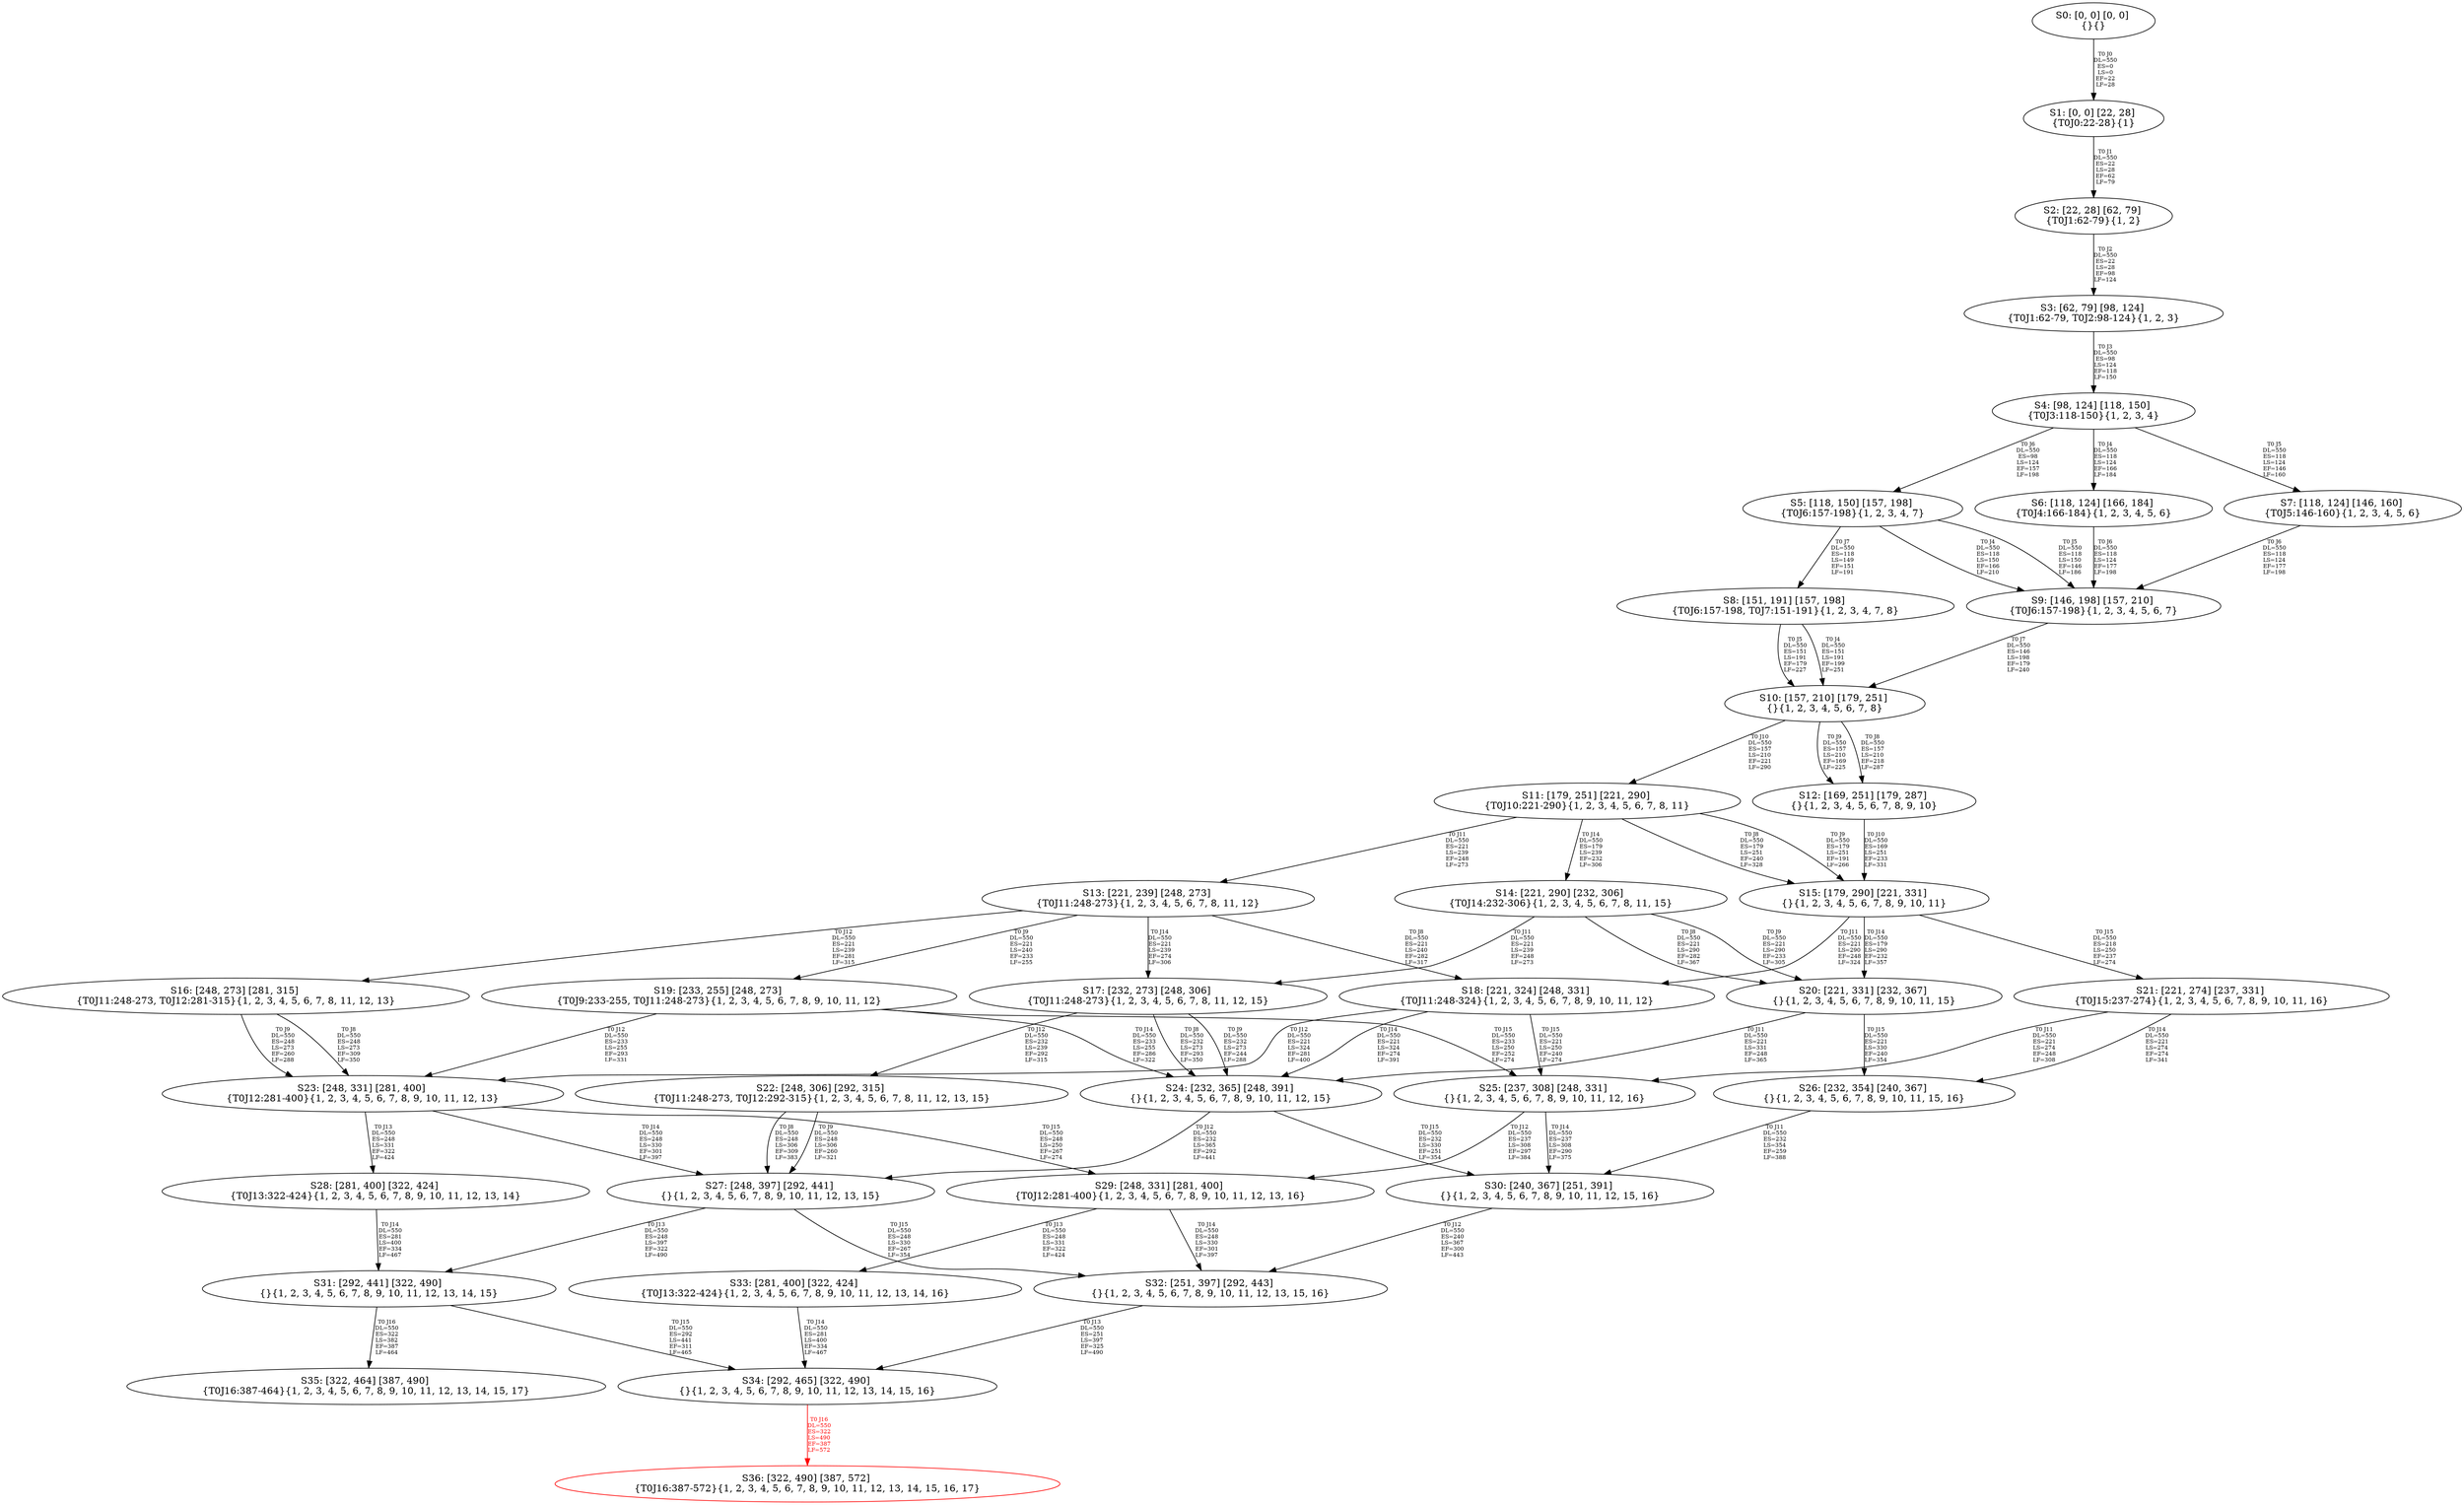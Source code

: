 digraph {
	S0[label="S0: [0, 0] [0, 0] \n{}{}"];
	S1[label="S1: [0, 0] [22, 28] \n{T0J0:22-28}{1}"];
	S2[label="S2: [22, 28] [62, 79] \n{T0J1:62-79}{1, 2}"];
	S3[label="S3: [62, 79] [98, 124] \n{T0J1:62-79, T0J2:98-124}{1, 2, 3}"];
	S4[label="S4: [98, 124] [118, 150] \n{T0J3:118-150}{1, 2, 3, 4}"];
	S5[label="S5: [118, 150] [157, 198] \n{T0J6:157-198}{1, 2, 3, 4, 7}"];
	S6[label="S6: [118, 124] [166, 184] \n{T0J4:166-184}{1, 2, 3, 4, 5, 6}"];
	S7[label="S7: [118, 124] [146, 160] \n{T0J5:146-160}{1, 2, 3, 4, 5, 6}"];
	S8[label="S8: [151, 191] [157, 198] \n{T0J6:157-198, T0J7:151-191}{1, 2, 3, 4, 7, 8}"];
	S9[label="S9: [146, 198] [157, 210] \n{T0J6:157-198}{1, 2, 3, 4, 5, 6, 7}"];
	S10[label="S10: [157, 210] [179, 251] \n{}{1, 2, 3, 4, 5, 6, 7, 8}"];
	S11[label="S11: [179, 251] [221, 290] \n{T0J10:221-290}{1, 2, 3, 4, 5, 6, 7, 8, 11}"];
	S12[label="S12: [169, 251] [179, 287] \n{}{1, 2, 3, 4, 5, 6, 7, 8, 9, 10}"];
	S13[label="S13: [221, 239] [248, 273] \n{T0J11:248-273}{1, 2, 3, 4, 5, 6, 7, 8, 11, 12}"];
	S14[label="S14: [221, 290] [232, 306] \n{T0J14:232-306}{1, 2, 3, 4, 5, 6, 7, 8, 11, 15}"];
	S15[label="S15: [179, 290] [221, 331] \n{}{1, 2, 3, 4, 5, 6, 7, 8, 9, 10, 11}"];
	S16[label="S16: [248, 273] [281, 315] \n{T0J11:248-273, T0J12:281-315}{1, 2, 3, 4, 5, 6, 7, 8, 11, 12, 13}"];
	S17[label="S17: [232, 273] [248, 306] \n{T0J11:248-273}{1, 2, 3, 4, 5, 6, 7, 8, 11, 12, 15}"];
	S18[label="S18: [221, 324] [248, 331] \n{T0J11:248-324}{1, 2, 3, 4, 5, 6, 7, 8, 9, 10, 11, 12}"];
	S19[label="S19: [233, 255] [248, 273] \n{T0J9:233-255, T0J11:248-273}{1, 2, 3, 4, 5, 6, 7, 8, 9, 10, 11, 12}"];
	S20[label="S20: [221, 331] [232, 367] \n{}{1, 2, 3, 4, 5, 6, 7, 8, 9, 10, 11, 15}"];
	S21[label="S21: [221, 274] [237, 331] \n{T0J15:237-274}{1, 2, 3, 4, 5, 6, 7, 8, 9, 10, 11, 16}"];
	S22[label="S22: [248, 306] [292, 315] \n{T0J11:248-273, T0J12:292-315}{1, 2, 3, 4, 5, 6, 7, 8, 11, 12, 13, 15}"];
	S23[label="S23: [248, 331] [281, 400] \n{T0J12:281-400}{1, 2, 3, 4, 5, 6, 7, 8, 9, 10, 11, 12, 13}"];
	S24[label="S24: [232, 365] [248, 391] \n{}{1, 2, 3, 4, 5, 6, 7, 8, 9, 10, 11, 12, 15}"];
	S25[label="S25: [237, 308] [248, 331] \n{}{1, 2, 3, 4, 5, 6, 7, 8, 9, 10, 11, 12, 16}"];
	S26[label="S26: [232, 354] [240, 367] \n{}{1, 2, 3, 4, 5, 6, 7, 8, 9, 10, 11, 15, 16}"];
	S27[label="S27: [248, 397] [292, 441] \n{}{1, 2, 3, 4, 5, 6, 7, 8, 9, 10, 11, 12, 13, 15}"];
	S28[label="S28: [281, 400] [322, 424] \n{T0J13:322-424}{1, 2, 3, 4, 5, 6, 7, 8, 9, 10, 11, 12, 13, 14}"];
	S29[label="S29: [248, 331] [281, 400] \n{T0J12:281-400}{1, 2, 3, 4, 5, 6, 7, 8, 9, 10, 11, 12, 13, 16}"];
	S30[label="S30: [240, 367] [251, 391] \n{}{1, 2, 3, 4, 5, 6, 7, 8, 9, 10, 11, 12, 15, 16}"];
	S31[label="S31: [292, 441] [322, 490] \n{}{1, 2, 3, 4, 5, 6, 7, 8, 9, 10, 11, 12, 13, 14, 15}"];
	S32[label="S32: [251, 397] [292, 443] \n{}{1, 2, 3, 4, 5, 6, 7, 8, 9, 10, 11, 12, 13, 15, 16}"];
	S33[label="S33: [281, 400] [322, 424] \n{T0J13:322-424}{1, 2, 3, 4, 5, 6, 7, 8, 9, 10, 11, 12, 13, 14, 16}"];
	S34[label="S34: [292, 465] [322, 490] \n{}{1, 2, 3, 4, 5, 6, 7, 8, 9, 10, 11, 12, 13, 14, 15, 16}"];
	S35[label="S35: [322, 464] [387, 490] \n{T0J16:387-464}{1, 2, 3, 4, 5, 6, 7, 8, 9, 10, 11, 12, 13, 14, 15, 17}"];
	S36[label="S36: [322, 490] [387, 572] \n{T0J16:387-572}{1, 2, 3, 4, 5, 6, 7, 8, 9, 10, 11, 12, 13, 14, 15, 16, 17}"];
	S0 -> S1[label="T0 J0\nDL=550\nES=0\nLS=0\nEF=22\nLF=28",fontsize=8];
	S1 -> S2[label="T0 J1\nDL=550\nES=22\nLS=28\nEF=62\nLF=79",fontsize=8];
	S2 -> S3[label="T0 J2\nDL=550\nES=22\nLS=28\nEF=98\nLF=124",fontsize=8];
	S3 -> S4[label="T0 J3\nDL=550\nES=98\nLS=124\nEF=118\nLF=150",fontsize=8];
	S4 -> S6[label="T0 J4\nDL=550\nES=118\nLS=124\nEF=166\nLF=184",fontsize=8];
	S4 -> S7[label="T0 J5\nDL=550\nES=118\nLS=124\nEF=146\nLF=160",fontsize=8];
	S4 -> S5[label="T0 J6\nDL=550\nES=98\nLS=124\nEF=157\nLF=198",fontsize=8];
	S5 -> S9[label="T0 J4\nDL=550\nES=118\nLS=150\nEF=166\nLF=210",fontsize=8];
	S5 -> S9[label="T0 J5\nDL=550\nES=118\nLS=150\nEF=146\nLF=186",fontsize=8];
	S5 -> S8[label="T0 J7\nDL=550\nES=118\nLS=149\nEF=151\nLF=191",fontsize=8];
	S6 -> S9[label="T0 J6\nDL=550\nES=118\nLS=124\nEF=177\nLF=198",fontsize=8];
	S7 -> S9[label="T0 J6\nDL=550\nES=118\nLS=124\nEF=177\nLF=198",fontsize=8];
	S8 -> S10[label="T0 J4\nDL=550\nES=151\nLS=191\nEF=199\nLF=251",fontsize=8];
	S8 -> S10[label="T0 J5\nDL=550\nES=151\nLS=191\nEF=179\nLF=227",fontsize=8];
	S9 -> S10[label="T0 J7\nDL=550\nES=146\nLS=198\nEF=179\nLF=240",fontsize=8];
	S10 -> S12[label="T0 J8\nDL=550\nES=157\nLS=210\nEF=218\nLF=287",fontsize=8];
	S10 -> S12[label="T0 J9\nDL=550\nES=157\nLS=210\nEF=169\nLF=225",fontsize=8];
	S10 -> S11[label="T0 J10\nDL=550\nES=157\nLS=210\nEF=221\nLF=290",fontsize=8];
	S11 -> S15[label="T0 J8\nDL=550\nES=179\nLS=251\nEF=240\nLF=328",fontsize=8];
	S11 -> S15[label="T0 J9\nDL=550\nES=179\nLS=251\nEF=191\nLF=266",fontsize=8];
	S11 -> S13[label="T0 J11\nDL=550\nES=221\nLS=239\nEF=248\nLF=273",fontsize=8];
	S11 -> S14[label="T0 J14\nDL=550\nES=179\nLS=239\nEF=232\nLF=306",fontsize=8];
	S12 -> S15[label="T0 J10\nDL=550\nES=169\nLS=251\nEF=233\nLF=331",fontsize=8];
	S13 -> S18[label="T0 J8\nDL=550\nES=221\nLS=240\nEF=282\nLF=317",fontsize=8];
	S13 -> S19[label="T0 J9\nDL=550\nES=221\nLS=240\nEF=233\nLF=255",fontsize=8];
	S13 -> S16[label="T0 J12\nDL=550\nES=221\nLS=239\nEF=281\nLF=315",fontsize=8];
	S13 -> S17[label="T0 J14\nDL=550\nES=221\nLS=239\nEF=274\nLF=306",fontsize=8];
	S14 -> S20[label="T0 J8\nDL=550\nES=221\nLS=290\nEF=282\nLF=367",fontsize=8];
	S14 -> S20[label="T0 J9\nDL=550\nES=221\nLS=290\nEF=233\nLF=305",fontsize=8];
	S14 -> S17[label="T0 J11\nDL=550\nES=221\nLS=239\nEF=248\nLF=273",fontsize=8];
	S15 -> S18[label="T0 J11\nDL=550\nES=221\nLS=290\nEF=248\nLF=324",fontsize=8];
	S15 -> S20[label="T0 J14\nDL=550\nES=179\nLS=290\nEF=232\nLF=357",fontsize=8];
	S15 -> S21[label="T0 J15\nDL=550\nES=218\nLS=250\nEF=237\nLF=274",fontsize=8];
	S16 -> S23[label="T0 J8\nDL=550\nES=248\nLS=273\nEF=309\nLF=350",fontsize=8];
	S16 -> S23[label="T0 J9\nDL=550\nES=248\nLS=273\nEF=260\nLF=288",fontsize=8];
	S17 -> S24[label="T0 J8\nDL=550\nES=232\nLS=273\nEF=293\nLF=350",fontsize=8];
	S17 -> S24[label="T0 J9\nDL=550\nES=232\nLS=273\nEF=244\nLF=288",fontsize=8];
	S17 -> S22[label="T0 J12\nDL=550\nES=232\nLS=239\nEF=292\nLF=315",fontsize=8];
	S18 -> S23[label="T0 J12\nDL=550\nES=221\nLS=324\nEF=281\nLF=400",fontsize=8];
	S18 -> S24[label="T0 J14\nDL=550\nES=221\nLS=324\nEF=274\nLF=391",fontsize=8];
	S18 -> S25[label="T0 J15\nDL=550\nES=221\nLS=250\nEF=240\nLF=274",fontsize=8];
	S19 -> S23[label="T0 J12\nDL=550\nES=233\nLS=255\nEF=293\nLF=331",fontsize=8];
	S19 -> S24[label="T0 J14\nDL=550\nES=233\nLS=255\nEF=286\nLF=322",fontsize=8];
	S19 -> S25[label="T0 J15\nDL=550\nES=233\nLS=250\nEF=252\nLF=274",fontsize=8];
	S20 -> S24[label="T0 J11\nDL=550\nES=221\nLS=331\nEF=248\nLF=365",fontsize=8];
	S20 -> S26[label="T0 J15\nDL=550\nES=221\nLS=330\nEF=240\nLF=354",fontsize=8];
	S21 -> S25[label="T0 J11\nDL=550\nES=221\nLS=274\nEF=248\nLF=308",fontsize=8];
	S21 -> S26[label="T0 J14\nDL=550\nES=221\nLS=274\nEF=274\nLF=341",fontsize=8];
	S22 -> S27[label="T0 J8\nDL=550\nES=248\nLS=306\nEF=309\nLF=383",fontsize=8];
	S22 -> S27[label="T0 J9\nDL=550\nES=248\nLS=306\nEF=260\nLF=321",fontsize=8];
	S23 -> S28[label="T0 J13\nDL=550\nES=248\nLS=331\nEF=322\nLF=424",fontsize=8];
	S23 -> S27[label="T0 J14\nDL=550\nES=248\nLS=330\nEF=301\nLF=397",fontsize=8];
	S23 -> S29[label="T0 J15\nDL=550\nES=248\nLS=250\nEF=267\nLF=274",fontsize=8];
	S24 -> S27[label="T0 J12\nDL=550\nES=232\nLS=365\nEF=292\nLF=441",fontsize=8];
	S24 -> S30[label="T0 J15\nDL=550\nES=232\nLS=330\nEF=251\nLF=354",fontsize=8];
	S25 -> S29[label="T0 J12\nDL=550\nES=237\nLS=308\nEF=297\nLF=384",fontsize=8];
	S25 -> S30[label="T0 J14\nDL=550\nES=237\nLS=308\nEF=290\nLF=375",fontsize=8];
	S26 -> S30[label="T0 J11\nDL=550\nES=232\nLS=354\nEF=259\nLF=388",fontsize=8];
	S27 -> S31[label="T0 J13\nDL=550\nES=248\nLS=397\nEF=322\nLF=490",fontsize=8];
	S27 -> S32[label="T0 J15\nDL=550\nES=248\nLS=330\nEF=267\nLF=354",fontsize=8];
	S28 -> S31[label="T0 J14\nDL=550\nES=281\nLS=400\nEF=334\nLF=467",fontsize=8];
	S29 -> S33[label="T0 J13\nDL=550\nES=248\nLS=331\nEF=322\nLF=424",fontsize=8];
	S29 -> S32[label="T0 J14\nDL=550\nES=248\nLS=330\nEF=301\nLF=397",fontsize=8];
	S30 -> S32[label="T0 J12\nDL=550\nES=240\nLS=367\nEF=300\nLF=443",fontsize=8];
	S31 -> S34[label="T0 J15\nDL=550\nES=292\nLS=441\nEF=311\nLF=465",fontsize=8];
	S31 -> S35[label="T0 J16\nDL=550\nES=322\nLS=382\nEF=387\nLF=464",fontsize=8];
	S32 -> S34[label="T0 J13\nDL=550\nES=251\nLS=397\nEF=325\nLF=490",fontsize=8];
	S33 -> S34[label="T0 J14\nDL=550\nES=281\nLS=400\nEF=334\nLF=467",fontsize=8];
	S34 -> S36[label="T0 J16\nDL=550\nES=322\nLS=490\nEF=387\nLF=572",color=Red,fontcolor=Red,fontsize=8];
S36[color=Red];
}
